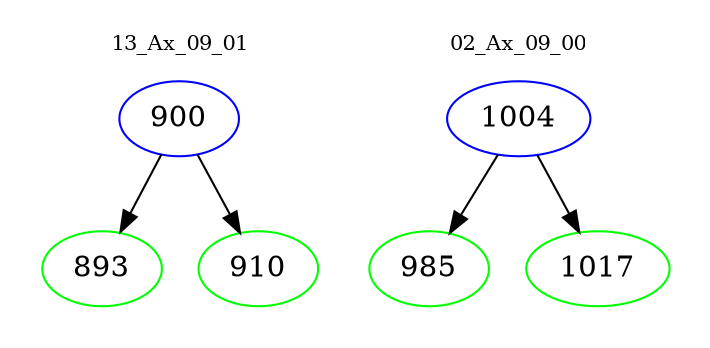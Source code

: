 digraph{
subgraph cluster_0 {
color = white
label = "13_Ax_09_01";
fontsize=10;
T0_900 [label="900", color="blue"]
T0_900 -> T0_893 [color="black"]
T0_893 [label="893", color="green"]
T0_900 -> T0_910 [color="black"]
T0_910 [label="910", color="green"]
}
subgraph cluster_1 {
color = white
label = "02_Ax_09_00";
fontsize=10;
T1_1004 [label="1004", color="blue"]
T1_1004 -> T1_985 [color="black"]
T1_985 [label="985", color="green"]
T1_1004 -> T1_1017 [color="black"]
T1_1017 [label="1017", color="green"]
}
}
